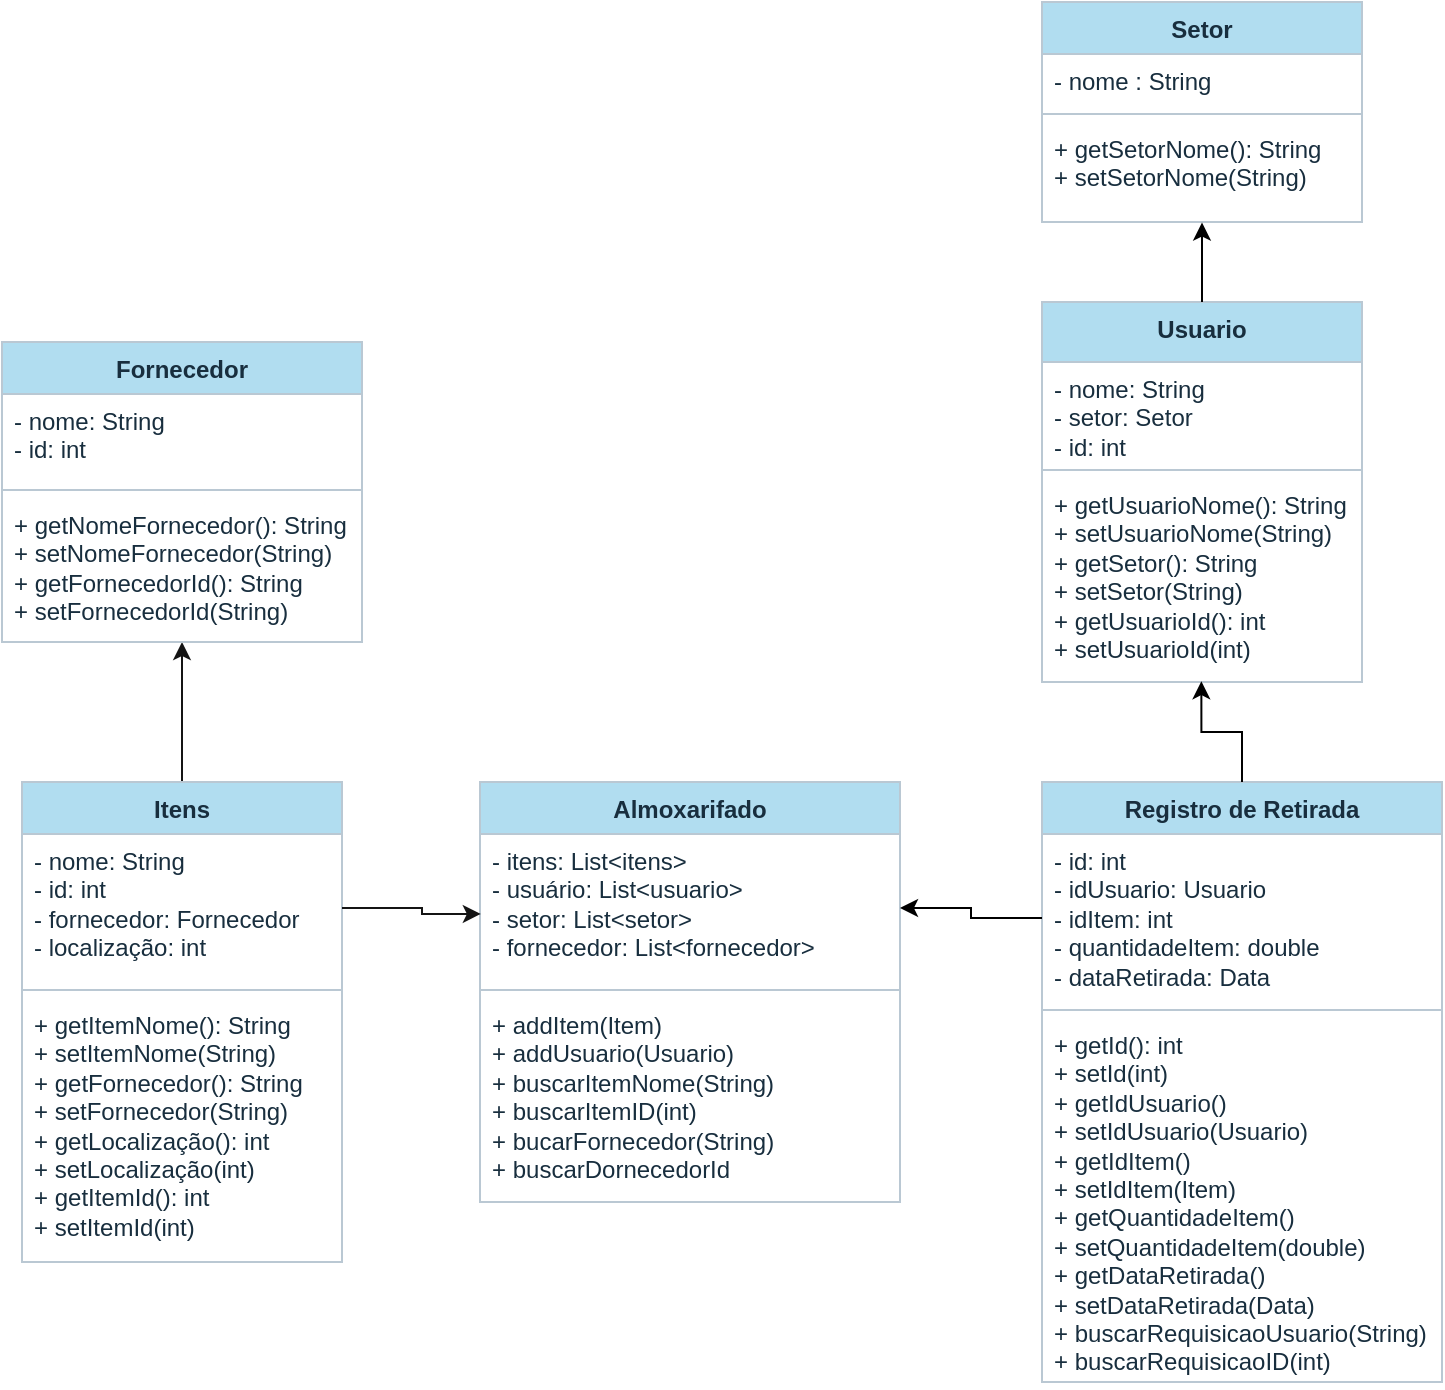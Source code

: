<mxfile version="22.0.5" type="device">
  <diagram id="C5RBs43oDa-KdzZeNtuy" name="Page-1">
    <mxGraphModel dx="1764" dy="1013" grid="1" gridSize="10" guides="1" tooltips="1" connect="1" arrows="1" fold="1" page="1" pageScale="1" pageWidth="827" pageHeight="1169" math="0" shadow="0">
      <root>
        <mxCell id="WIyWlLk6GJQsqaUBKTNV-0" />
        <mxCell id="WIyWlLk6GJQsqaUBKTNV-1" parent="WIyWlLk6GJQsqaUBKTNV-0" />
        <mxCell id="LES1Whu-kChFvFYX6Mq4-0" value="Almoxarifado" style="swimlane;fontStyle=1;align=center;verticalAlign=top;childLayout=stackLayout;horizontal=1;startSize=26;horizontalStack=0;resizeParent=1;resizeParentMax=0;resizeLast=0;collapsible=1;marginBottom=0;whiteSpace=wrap;html=1;labelBackgroundColor=none;fillColor=#B1DDF0;strokeColor=#BAC8D3;fontColor=#182E3E;" parent="WIyWlLk6GJQsqaUBKTNV-1" vertex="1">
          <mxGeometry x="309" y="400" width="210" height="210" as="geometry" />
        </mxCell>
        <mxCell id="LES1Whu-kChFvFYX6Mq4-1" value="- itens: List&amp;lt;itens&amp;gt;&lt;br&gt;- usuário: List&amp;lt;usuario&amp;gt;&lt;br&gt;- setor: List&amp;lt;setor&amp;gt;&lt;br&gt;- fornecedor: List&amp;lt;fornecedor&amp;gt;" style="text;strokeColor=none;fillColor=none;align=left;verticalAlign=top;spacingLeft=4;spacingRight=4;overflow=hidden;rotatable=0;points=[[0,0.5],[1,0.5]];portConstraint=eastwest;whiteSpace=wrap;html=1;labelBackgroundColor=none;fontColor=#182E3E;" parent="LES1Whu-kChFvFYX6Mq4-0" vertex="1">
          <mxGeometry y="26" width="210" height="74" as="geometry" />
        </mxCell>
        <mxCell id="LES1Whu-kChFvFYX6Mq4-2" value="" style="line;strokeWidth=1;fillColor=none;align=left;verticalAlign=middle;spacingTop=-1;spacingLeft=3;spacingRight=3;rotatable=0;labelPosition=right;points=[];portConstraint=eastwest;strokeColor=#BAC8D3;labelBackgroundColor=none;fontColor=#182E3E;" parent="LES1Whu-kChFvFYX6Mq4-0" vertex="1">
          <mxGeometry y="100" width="210" height="8" as="geometry" />
        </mxCell>
        <mxCell id="LES1Whu-kChFvFYX6Mq4-3" value="+ addItem(Item)&lt;br&gt;+ addUsuario(Usuario)&lt;br&gt;+ buscarItemNome(String)&lt;br&gt;+ buscarItemID(int)&lt;br&gt;+ bucarFornecedor(String)&lt;br&gt;+ buscarDornecedorId" style="text;strokeColor=none;fillColor=none;align=left;verticalAlign=top;spacingLeft=4;spacingRight=4;overflow=hidden;rotatable=0;points=[[0,0.5],[1,0.5]];portConstraint=eastwest;whiteSpace=wrap;html=1;labelBackgroundColor=none;fontColor=#182E3E;" parent="LES1Whu-kChFvFYX6Mq4-0" vertex="1">
          <mxGeometry y="108" width="210" height="102" as="geometry" />
        </mxCell>
        <mxCell id="LES1Whu-kChFvFYX6Mq4-50" style="edgeStyle=orthogonalEdgeStyle;rounded=0;orthogonalLoop=1;jettySize=auto;html=1;exitX=0.5;exitY=0;exitDx=0;exitDy=0;entryX=0.5;entryY=1;entryDx=0;entryDy=0;labelBackgroundColor=none;strokeColor=#141414;fontColor=default;" parent="WIyWlLk6GJQsqaUBKTNV-1" source="LES1Whu-kChFvFYX6Mq4-12" target="LES1Whu-kChFvFYX6Mq4-27" edge="1">
          <mxGeometry relative="1" as="geometry" />
        </mxCell>
        <mxCell id="LES1Whu-kChFvFYX6Mq4-12" value="Itens" style="swimlane;fontStyle=1;align=center;verticalAlign=top;childLayout=stackLayout;horizontal=1;startSize=26;horizontalStack=0;resizeParent=1;resizeParentMax=0;resizeLast=0;collapsible=1;marginBottom=0;whiteSpace=wrap;html=1;labelBackgroundColor=none;fillColor=#B1DDF0;strokeColor=#BAC8D3;fontColor=#182E3E;" parent="WIyWlLk6GJQsqaUBKTNV-1" vertex="1">
          <mxGeometry x="80" y="400" width="160" height="240" as="geometry" />
        </mxCell>
        <mxCell id="LES1Whu-kChFvFYX6Mq4-13" value="- nome: String&lt;br&gt;- id: int&lt;br&gt;- fornecedor: Fornecedor&lt;br&gt;- localização: int" style="text;strokeColor=none;fillColor=none;align=left;verticalAlign=top;spacingLeft=4;spacingRight=4;overflow=hidden;rotatable=0;points=[[0,0.5],[1,0.5]];portConstraint=eastwest;whiteSpace=wrap;html=1;labelBackgroundColor=none;fontColor=#182E3E;" parent="LES1Whu-kChFvFYX6Mq4-12" vertex="1">
          <mxGeometry y="26" width="160" height="74" as="geometry" />
        </mxCell>
        <mxCell id="LES1Whu-kChFvFYX6Mq4-14" value="" style="line;strokeWidth=1;fillColor=none;align=left;verticalAlign=middle;spacingTop=-1;spacingLeft=3;spacingRight=3;rotatable=0;labelPosition=right;points=[];portConstraint=eastwest;strokeColor=#BAC8D3;labelBackgroundColor=none;fontColor=#182E3E;" parent="LES1Whu-kChFvFYX6Mq4-12" vertex="1">
          <mxGeometry y="100" width="160" height="8" as="geometry" />
        </mxCell>
        <mxCell id="LES1Whu-kChFvFYX6Mq4-15" value="+ getItemNome(): String&lt;br style=&quot;border-color: var(--border-color);&quot;&gt;+ setItemNome(String)&lt;br&gt;+ getFornecedor(): String&lt;br style=&quot;border-color: var(--border-color);&quot;&gt;+ setFornecedor(String)&lt;br&gt;+ getLocalização(): int&lt;br style=&quot;border-color: var(--border-color);&quot;&gt;+ setLocalização(int)&lt;br&gt;+ getItemId(): int&lt;br&gt;+ setItemId(int)" style="text;strokeColor=none;fillColor=none;align=left;verticalAlign=top;spacingLeft=4;spacingRight=4;overflow=hidden;rotatable=0;points=[[0,0.5],[1,0.5]];portConstraint=eastwest;whiteSpace=wrap;html=1;labelBackgroundColor=none;fontColor=#182E3E;" parent="LES1Whu-kChFvFYX6Mq4-12" vertex="1">
          <mxGeometry y="108" width="160" height="132" as="geometry" />
        </mxCell>
        <mxCell id="LES1Whu-kChFvFYX6Mq4-16" value="Usuario" style="swimlane;fontStyle=1;align=center;verticalAlign=top;childLayout=stackLayout;horizontal=1;startSize=30;horizontalStack=0;resizeParent=1;resizeParentMax=0;resizeLast=0;collapsible=1;marginBottom=0;whiteSpace=wrap;html=1;labelBackgroundColor=none;fillColor=#B1DDF0;strokeColor=#BAC8D3;fontColor=#182E3E;" parent="WIyWlLk6GJQsqaUBKTNV-1" vertex="1">
          <mxGeometry x="590" y="160" width="160" height="190" as="geometry" />
        </mxCell>
        <mxCell id="LES1Whu-kChFvFYX6Mq4-17" value="- nome: String&lt;br&gt;- setor: Setor&lt;br&gt;- id: int" style="text;strokeColor=none;fillColor=none;align=left;verticalAlign=top;spacingLeft=4;spacingRight=4;overflow=hidden;rotatable=0;points=[[0,0.5],[1,0.5]];portConstraint=eastwest;whiteSpace=wrap;html=1;labelBackgroundColor=none;fontColor=#182E3E;" parent="LES1Whu-kChFvFYX6Mq4-16" vertex="1">
          <mxGeometry y="30" width="160" height="50" as="geometry" />
        </mxCell>
        <mxCell id="LES1Whu-kChFvFYX6Mq4-18" value="" style="line;strokeWidth=1;fillColor=none;align=left;verticalAlign=middle;spacingTop=-1;spacingLeft=3;spacingRight=3;rotatable=0;labelPosition=right;points=[];portConstraint=eastwest;strokeColor=#BAC8D3;labelBackgroundColor=none;fontColor=#182E3E;" parent="LES1Whu-kChFvFYX6Mq4-16" vertex="1">
          <mxGeometry y="80" width="160" height="8" as="geometry" />
        </mxCell>
        <mxCell id="LES1Whu-kChFvFYX6Mq4-19" value="+ getUsuarioNome(): String&lt;br&gt;+ setUsuarioNome(String)&lt;br&gt;+ getSetor(): String&lt;br style=&quot;border-color: var(--border-color);&quot;&gt;+ setSetor(String)&lt;br&gt;+ getUsuarioId(): int&lt;br style=&quot;border-color: var(--border-color);&quot;&gt;+ setUsuarioId(int)" style="text;strokeColor=none;fillColor=none;align=left;verticalAlign=top;spacingLeft=4;spacingRight=4;overflow=hidden;rotatable=0;points=[[0,0.5],[1,0.5]];portConstraint=eastwest;whiteSpace=wrap;html=1;labelBackgroundColor=none;fontColor=#182E3E;" parent="LES1Whu-kChFvFYX6Mq4-16" vertex="1">
          <mxGeometry y="88" width="160" height="102" as="geometry" />
        </mxCell>
        <mxCell id="LES1Whu-kChFvFYX6Mq4-27" value="Fornecedor" style="swimlane;fontStyle=1;align=center;verticalAlign=top;childLayout=stackLayout;horizontal=1;startSize=26;horizontalStack=0;resizeParent=1;resizeParentMax=0;resizeLast=0;collapsible=1;marginBottom=0;whiteSpace=wrap;html=1;labelBackgroundColor=none;fillColor=#B1DDF0;strokeColor=#BAC8D3;fontColor=#182E3E;" parent="WIyWlLk6GJQsqaUBKTNV-1" vertex="1">
          <mxGeometry x="70" y="180" width="180" height="150" as="geometry" />
        </mxCell>
        <mxCell id="LES1Whu-kChFvFYX6Mq4-28" value="- nome: String&lt;br&gt;- id: int" style="text;strokeColor=none;fillColor=none;align=left;verticalAlign=top;spacingLeft=4;spacingRight=4;overflow=hidden;rotatable=0;points=[[0,0.5],[1,0.5]];portConstraint=eastwest;whiteSpace=wrap;html=1;labelBackgroundColor=none;fontColor=#182E3E;" parent="LES1Whu-kChFvFYX6Mq4-27" vertex="1">
          <mxGeometry y="26" width="180" height="44" as="geometry" />
        </mxCell>
        <mxCell id="LES1Whu-kChFvFYX6Mq4-29" value="" style="line;strokeWidth=1;fillColor=none;align=left;verticalAlign=middle;spacingTop=-1;spacingLeft=3;spacingRight=3;rotatable=0;labelPosition=right;points=[];portConstraint=eastwest;strokeColor=#BAC8D3;labelBackgroundColor=none;fontColor=#182E3E;" parent="LES1Whu-kChFvFYX6Mq4-27" vertex="1">
          <mxGeometry y="70" width="180" height="8" as="geometry" />
        </mxCell>
        <mxCell id="LES1Whu-kChFvFYX6Mq4-30" value="+ getNomeFornecedor(): String&lt;br&gt;+ setNomeFornecedor(String)&lt;br&gt;+ getFornecedorId(): String&lt;br&gt;+ setFornecedorId(String)" style="text;strokeColor=none;fillColor=none;align=left;verticalAlign=top;spacingLeft=4;spacingRight=4;overflow=hidden;rotatable=0;points=[[0,0.5],[1,0.5]];portConstraint=eastwest;whiteSpace=wrap;html=1;labelBackgroundColor=none;fontColor=#182E3E;" parent="LES1Whu-kChFvFYX6Mq4-27" vertex="1">
          <mxGeometry y="78" width="180" height="72" as="geometry" />
        </mxCell>
        <mxCell id="LES1Whu-kChFvFYX6Mq4-31" value="Setor" style="swimlane;fontStyle=1;align=center;verticalAlign=top;childLayout=stackLayout;horizontal=1;startSize=26;horizontalStack=0;resizeParent=1;resizeParentMax=0;resizeLast=0;collapsible=1;marginBottom=0;whiteSpace=wrap;html=1;labelBackgroundColor=none;fillColor=#B1DDF0;strokeColor=#BAC8D3;fontColor=#182E3E;" parent="WIyWlLk6GJQsqaUBKTNV-1" vertex="1">
          <mxGeometry x="590" y="10" width="160" height="110" as="geometry" />
        </mxCell>
        <mxCell id="LES1Whu-kChFvFYX6Mq4-32" value="- nome : String" style="text;strokeColor=none;fillColor=none;align=left;verticalAlign=top;spacingLeft=4;spacingRight=4;overflow=hidden;rotatable=0;points=[[0,0.5],[1,0.5]];portConstraint=eastwest;whiteSpace=wrap;html=1;labelBackgroundColor=none;fontColor=#182E3E;" parent="LES1Whu-kChFvFYX6Mq4-31" vertex="1">
          <mxGeometry y="26" width="160" height="26" as="geometry" />
        </mxCell>
        <mxCell id="LES1Whu-kChFvFYX6Mq4-33" value="" style="line;strokeWidth=1;fillColor=none;align=left;verticalAlign=middle;spacingTop=-1;spacingLeft=3;spacingRight=3;rotatable=0;labelPosition=right;points=[];portConstraint=eastwest;strokeColor=#BAC8D3;labelBackgroundColor=none;fontColor=#182E3E;" parent="LES1Whu-kChFvFYX6Mq4-31" vertex="1">
          <mxGeometry y="52" width="160" height="8" as="geometry" />
        </mxCell>
        <mxCell id="LES1Whu-kChFvFYX6Mq4-34" value="+ getSetorNome(): String&lt;br style=&quot;border-color: var(--border-color);&quot;&gt;+ setSetorNome(String)" style="text;strokeColor=none;fillColor=none;align=left;verticalAlign=top;spacingLeft=4;spacingRight=4;overflow=hidden;rotatable=0;points=[[0,0.5],[1,0.5]];portConstraint=eastwest;whiteSpace=wrap;html=1;labelBackgroundColor=none;fontColor=#182E3E;" parent="LES1Whu-kChFvFYX6Mq4-31" vertex="1">
          <mxGeometry y="60" width="160" height="50" as="geometry" />
        </mxCell>
        <mxCell id="jBrhbZn_xW9W5KF17ALO-3" value="Registro de Retirada" style="swimlane;fontStyle=1;align=center;verticalAlign=top;childLayout=stackLayout;horizontal=1;startSize=26;horizontalStack=0;resizeParent=1;resizeParentMax=0;resizeLast=0;collapsible=1;marginBottom=0;whiteSpace=wrap;html=1;labelBackgroundColor=none;fillColor=#B1DDF0;strokeColor=#BAC8D3;fontColor=#182E3E;" vertex="1" parent="WIyWlLk6GJQsqaUBKTNV-1">
          <mxGeometry x="590" y="400" width="200" height="300" as="geometry" />
        </mxCell>
        <mxCell id="jBrhbZn_xW9W5KF17ALO-4" value="- id: int&lt;br&gt;- idUsuario: Usuario&lt;br&gt;- idItem: int&lt;br&gt;- quantidadeItem: double&lt;br&gt;- dataRetirada: Data" style="text;strokeColor=none;fillColor=none;align=left;verticalAlign=top;spacingLeft=4;spacingRight=4;overflow=hidden;rotatable=0;points=[[0,0.5],[1,0.5]];portConstraint=eastwest;whiteSpace=wrap;html=1;labelBackgroundColor=none;fontColor=#182E3E;" vertex="1" parent="jBrhbZn_xW9W5KF17ALO-3">
          <mxGeometry y="26" width="200" height="84" as="geometry" />
        </mxCell>
        <mxCell id="jBrhbZn_xW9W5KF17ALO-5" value="" style="line;strokeWidth=1;fillColor=none;align=left;verticalAlign=middle;spacingTop=-1;spacingLeft=3;spacingRight=3;rotatable=0;labelPosition=right;points=[];portConstraint=eastwest;strokeColor=#BAC8D3;labelBackgroundColor=none;fontColor=#182E3E;" vertex="1" parent="jBrhbZn_xW9W5KF17ALO-3">
          <mxGeometry y="110" width="200" height="8" as="geometry" />
        </mxCell>
        <mxCell id="jBrhbZn_xW9W5KF17ALO-6" value="+ getId(): int&lt;br&gt;+ setId(int)&lt;br&gt;+ getIdUsuario()&lt;br&gt;+ setIdUsuario(Usuario)&lt;br&gt;+ getIdItem()&lt;br&gt;+ setIdItem(Item)&lt;br&gt;+ getQuantidadeItem()&lt;br&gt;+ setQuantidadeItem(double)&lt;br&gt;+ getDataRetirada()&lt;br&gt;+ setDataRetirada(Data)&lt;br&gt;+ buscarRequisicaoUsuario(String)&lt;br style=&quot;border-color: var(--border-color);&quot;&gt;+ buscarRequisicaoID(int)" style="text;strokeColor=none;fillColor=none;align=left;verticalAlign=top;spacingLeft=4;spacingRight=4;overflow=hidden;rotatable=0;points=[[0,0.5],[1,0.5]];portConstraint=eastwest;whiteSpace=wrap;html=1;labelBackgroundColor=none;fontColor=#182E3E;" vertex="1" parent="jBrhbZn_xW9W5KF17ALO-3">
          <mxGeometry y="118" width="200" height="182" as="geometry" />
        </mxCell>
        <mxCell id="jBrhbZn_xW9W5KF17ALO-7" value="" style="edgeStyle=orthogonalEdgeStyle;rounded=0;orthogonalLoop=1;jettySize=auto;html=1;entryX=1;entryY=0.5;entryDx=0;entryDy=0;exitX=0;exitY=0.5;exitDx=0;exitDy=0;" edge="1" parent="WIyWlLk6GJQsqaUBKTNV-1" source="jBrhbZn_xW9W5KF17ALO-4" target="LES1Whu-kChFvFYX6Mq4-1">
          <mxGeometry relative="1" as="geometry" />
        </mxCell>
        <mxCell id="jBrhbZn_xW9W5KF17ALO-12" value="" style="edgeStyle=orthogonalEdgeStyle;rounded=0;orthogonalLoop=1;jettySize=auto;html=1;exitX=0.5;exitY=0;exitDx=0;exitDy=0;entryX=0.498;entryY=0.996;entryDx=0;entryDy=0;entryPerimeter=0;" edge="1" parent="WIyWlLk6GJQsqaUBKTNV-1" source="jBrhbZn_xW9W5KF17ALO-3" target="LES1Whu-kChFvFYX6Mq4-19">
          <mxGeometry relative="1" as="geometry">
            <mxPoint x="640" y="370" as="sourcePoint" />
            <mxPoint x="540" y="391" as="targetPoint" />
          </mxGeometry>
        </mxCell>
        <mxCell id="jBrhbZn_xW9W5KF17ALO-13" value="" style="edgeStyle=orthogonalEdgeStyle;rounded=0;orthogonalLoop=1;jettySize=auto;html=1;exitX=0.5;exitY=0;exitDx=0;exitDy=0;entryX=0.5;entryY=1.005;entryDx=0;entryDy=0;entryPerimeter=0;" edge="1" parent="WIyWlLk6GJQsqaUBKTNV-1" source="LES1Whu-kChFvFYX6Mq4-16" target="LES1Whu-kChFvFYX6Mq4-34">
          <mxGeometry relative="1" as="geometry">
            <mxPoint x="690" y="160" as="sourcePoint" />
            <mxPoint x="670" y="160" as="targetPoint" />
          </mxGeometry>
        </mxCell>
        <mxCell id="LES1Whu-kChFvFYX6Mq4-48" style="edgeStyle=orthogonalEdgeStyle;rounded=0;orthogonalLoop=1;jettySize=auto;html=1;entryX=0.002;entryY=0.54;entryDx=0;entryDy=0;labelBackgroundColor=none;strokeColor=#141414;fontColor=default;entryPerimeter=0;exitX=1;exitY=0.5;exitDx=0;exitDy=0;" parent="WIyWlLk6GJQsqaUBKTNV-1" source="LES1Whu-kChFvFYX6Mq4-13" target="LES1Whu-kChFvFYX6Mq4-1" edge="1">
          <mxGeometry relative="1" as="geometry">
            <mxPoint x="260" y="470" as="sourcePoint" />
            <Array as="points">
              <mxPoint x="280" y="463" />
              <mxPoint x="280" y="466" />
            </Array>
          </mxGeometry>
        </mxCell>
      </root>
    </mxGraphModel>
  </diagram>
</mxfile>
